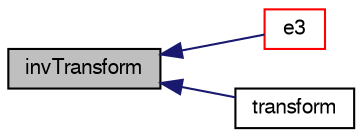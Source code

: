 digraph "invTransform"
{
  bgcolor="transparent";
  edge [fontname="FreeSans",fontsize="10",labelfontname="FreeSans",labelfontsize="10"];
  node [fontname="FreeSans",fontsize="10",shape=record];
  rankdir="LR";
  Node993 [label="invTransform",height=0.2,width=0.4,color="black", fillcolor="grey75", style="filled", fontcolor="black"];
  Node993 -> Node994 [dir="back",color="midnightblue",fontsize="10",style="solid",fontname="FreeSans"];
  Node994 [label="e3",height=0.2,width=0.4,color="red",URL="$a24990.html#ac1398080ba7864f25e4619dc2e602dee",tooltip="Return local Cartesian z-axis. "];
  Node993 -> Node996 [dir="back",color="midnightblue",fontsize="10",style="solid",fontname="FreeSans"];
  Node996 [label="transform",height=0.2,width=0.4,color="black",URL="$a24990.html#a08edf2dc224f7cfae343c9fff3829f2c",tooltip="Transform vector using transformation tensor. "];
}
